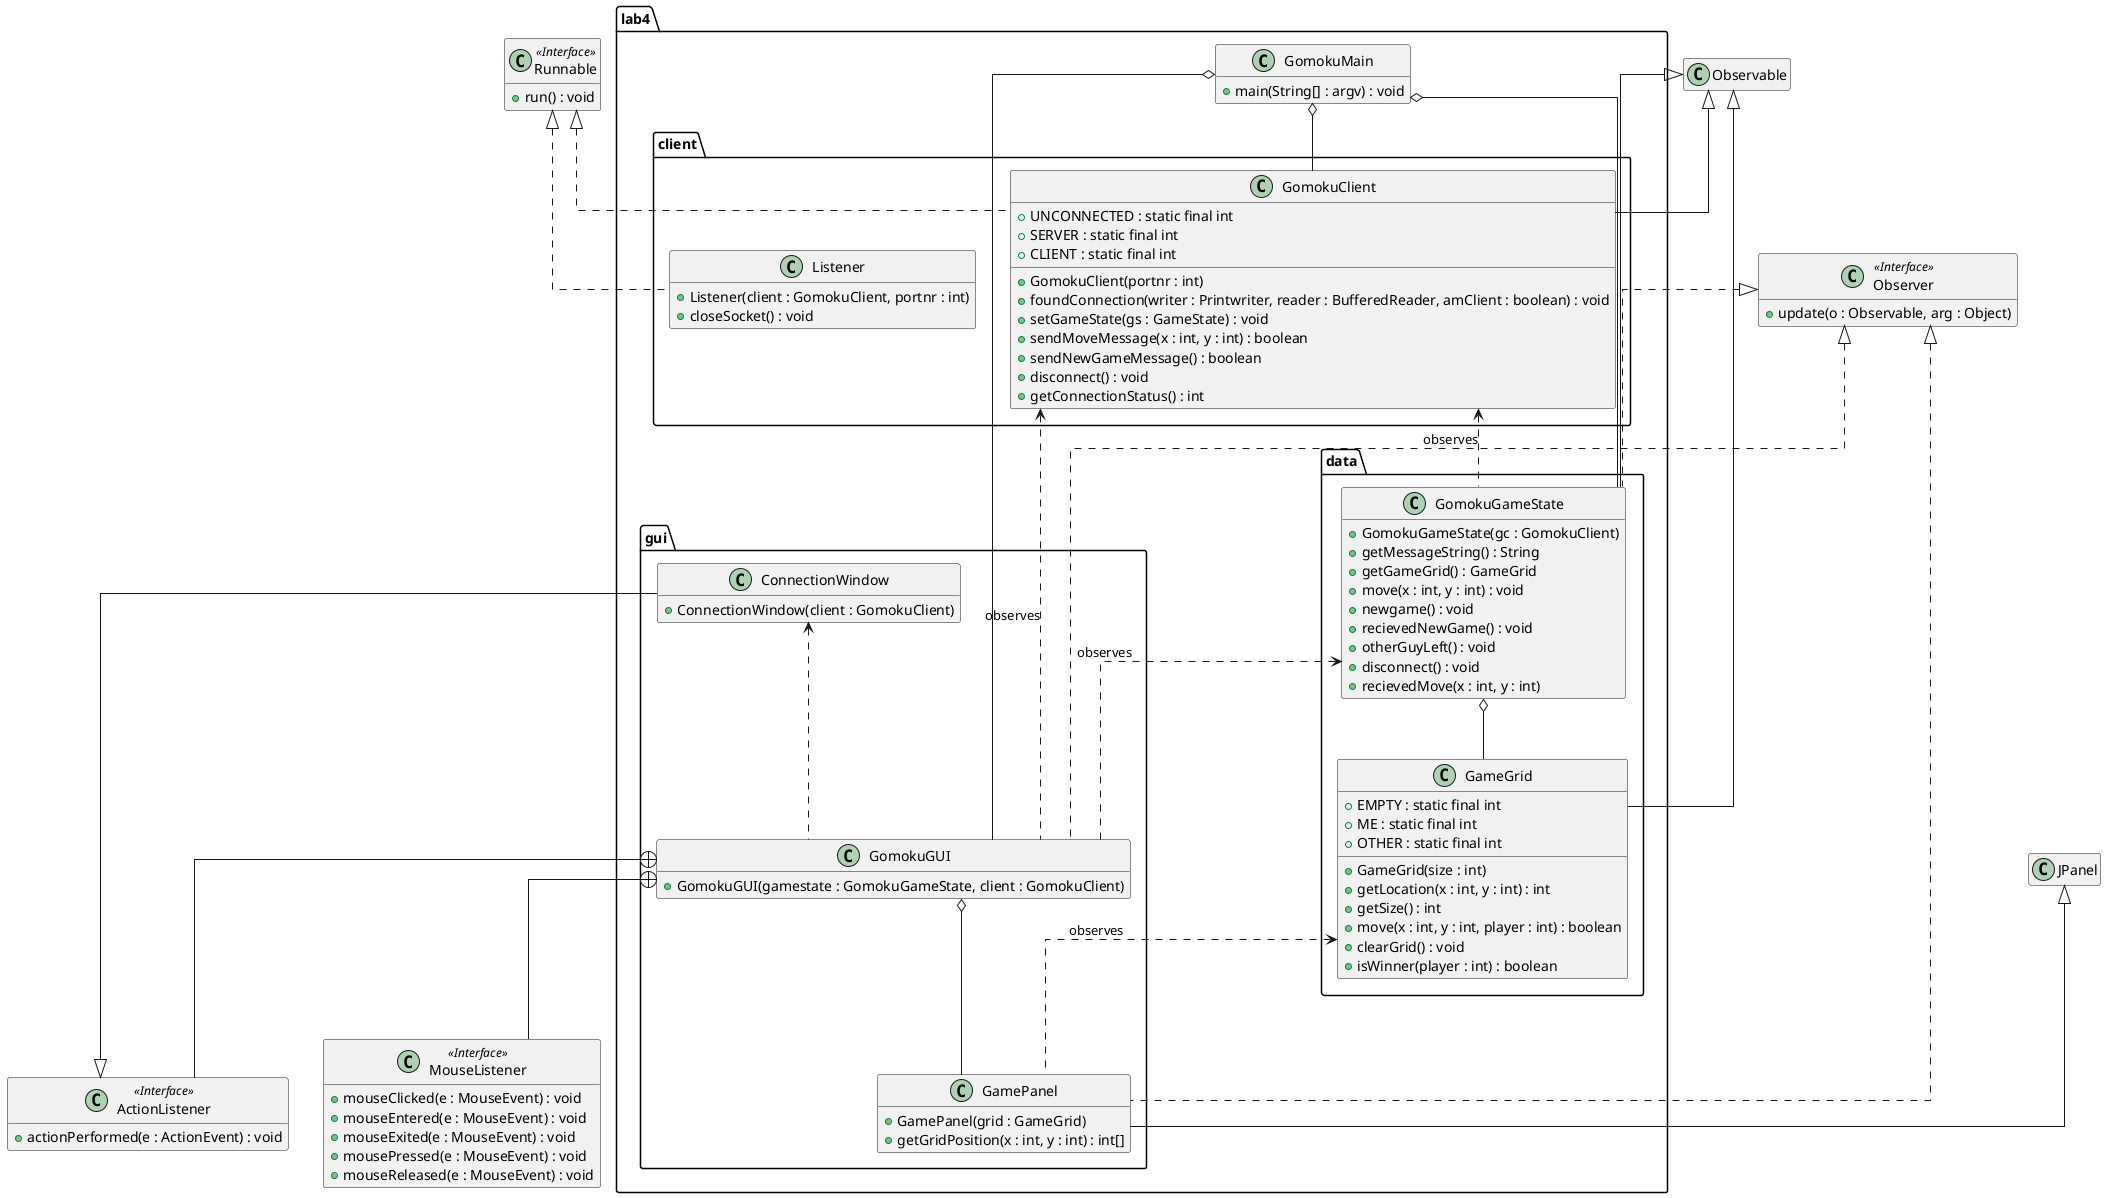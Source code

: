 @startuml
skinparam linetype ortho
hide empty members

Package lab4.client {

    Class Listener {
        +Listener(client : GomokuClient, portnr : int)
        +closeSocket() : void
    }

    Class GomokuClient {
        +UNCONNECTED : static final int
        +SERVER : static final int
        +CLIENT : static final int
        +GomokuClient(portnr : int)
        +foundConnection(writer : Printwriter, reader : BufferedReader, amClient : boolean) : void
        +setGameState(gs : GameState) : void
        +sendMoveMessage(x : int, y : int) : boolean
        +sendNewGameMessage() : boolean
        +disconnect() : void
        +getConnectionStatus() : int
    }
}

Package lab4.data {

    Class GameGrid{
        +EMPTY : static final int
        +ME : static final int
        +OTHER : static final int
        +GameGrid(size : int)
        +getLocation(x : int, y : int) : int
        +getSize() : int
        +move(x : int, y : int, player : int) : boolean
        +clearGrid() : void
        +isWinner(player : int) : boolean
    }

    Class GomokuGameState {
        +GomokuGameState(gc : GomokuClient)
        +getMessageString() : String
        +getGameGrid() : GameGrid
        +move(x : int, y : int) : void
        +newgame() : void
        +recievedNewGame() : void
        +otherGuyLeft() : void
        +disconnect() : void
        +recievedMove(x : int, y : int)
    }
}

Package lab4.gui {

    Class ConnectionWindow {
        +ConnectionWindow(client : GomokuClient)
    }

    Class GomokuGUI {
        +GomokuGUI(gamestate : GomokuGameState, client : GomokuClient)
    }

    Class GamePanel {
        +GamePanel(grid : GameGrid)
        +getGridPosition(x : int, y : int) : int[]
    }
}

Package lab4 {

    Class GomokuMain {
        +main(String[] : argv) : void
    }
}

Class Runnable <<Interface>> {
    +run() : void
}

Class ActionListener <<Interface>> {
    +actionPerformed(e : ActionEvent) : void
}

Class Observer <<Interface>> {
    +update(o : Observable, arg : Object)
}

Class MouseListener <<Interface>> {
    +mouseClicked(e : MouseEvent) : void
    +mouseEntered(e : MouseEvent) : void
    +mouseExited(e : MouseEvent) : void
    +mousePressed(e : MouseEvent) : void
    +mouseReleased(e : MouseEvent) : void
}

Class JPanel {

}

Class Observable {

}

GomokuClient <.. GomokuGameState : observes
GomokuClient <.. GomokuGUI : observes
GameGrid <.. GamePanel : observes
GomokuGameState o-- GameGrid
GomokuGameState <.. GomokuGUI : observes
ConnectionWindow <.. GomokuGUI
GomokuGUI +-- ActionListener
GomokuGUI o-- GamePanel
GomokuGUI +-- MouseListener
GomokuMain o-- GomokuClient
GomokuMain o-- GomokuGUI
GomokuMain o-- GomokuGameState
Runnable <|.. Listener
Runnable <|.. GomokuClient
ActionListener <|-- ConnectionWindow
Observer <|.. GomokuGameState
Observer <|.. GamePanel
Observer <|.. GomokuGUI
JPanel <|-- GamePanel
Observable <|-- GomokuClient
Observable <|-- GameGrid
Observable <|-- GomokuGameState

@enduml